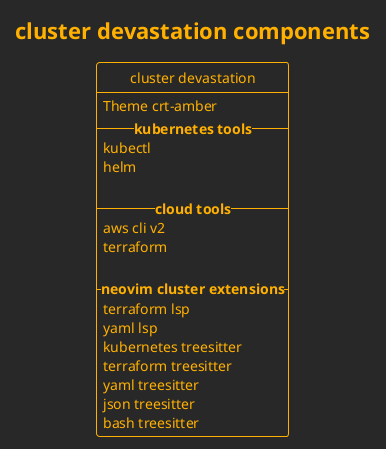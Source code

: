 @startuml cluster_architecture

!theme crt-amber

title cluster devastation components

hide circle
hide stereotypes

class "cluster devastation" as ClusterDev {
  Theme crt-amber
  -- <b>kubernetes tools</b> --
  kubectl
  helm
  
  -- <b>cloud tools</b> --
  aws cli v2
  terraform
  
  -- <b>neovim cluster extensions</b> --
  terraform lsp
  yaml lsp
  kubernetes treesitter
  terraform treesitter
  yaml treesitter
  json treesitter
  bash treesitter
}

@enduml
